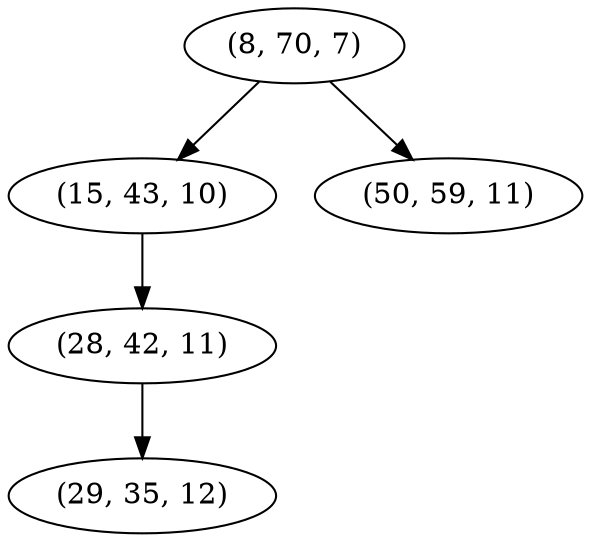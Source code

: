 digraph tree {
    "(8, 70, 7)";
    "(15, 43, 10)";
    "(28, 42, 11)";
    "(29, 35, 12)";
    "(50, 59, 11)";
    "(8, 70, 7)" -> "(15, 43, 10)";
    "(8, 70, 7)" -> "(50, 59, 11)";
    "(15, 43, 10)" -> "(28, 42, 11)";
    "(28, 42, 11)" -> "(29, 35, 12)";
}
